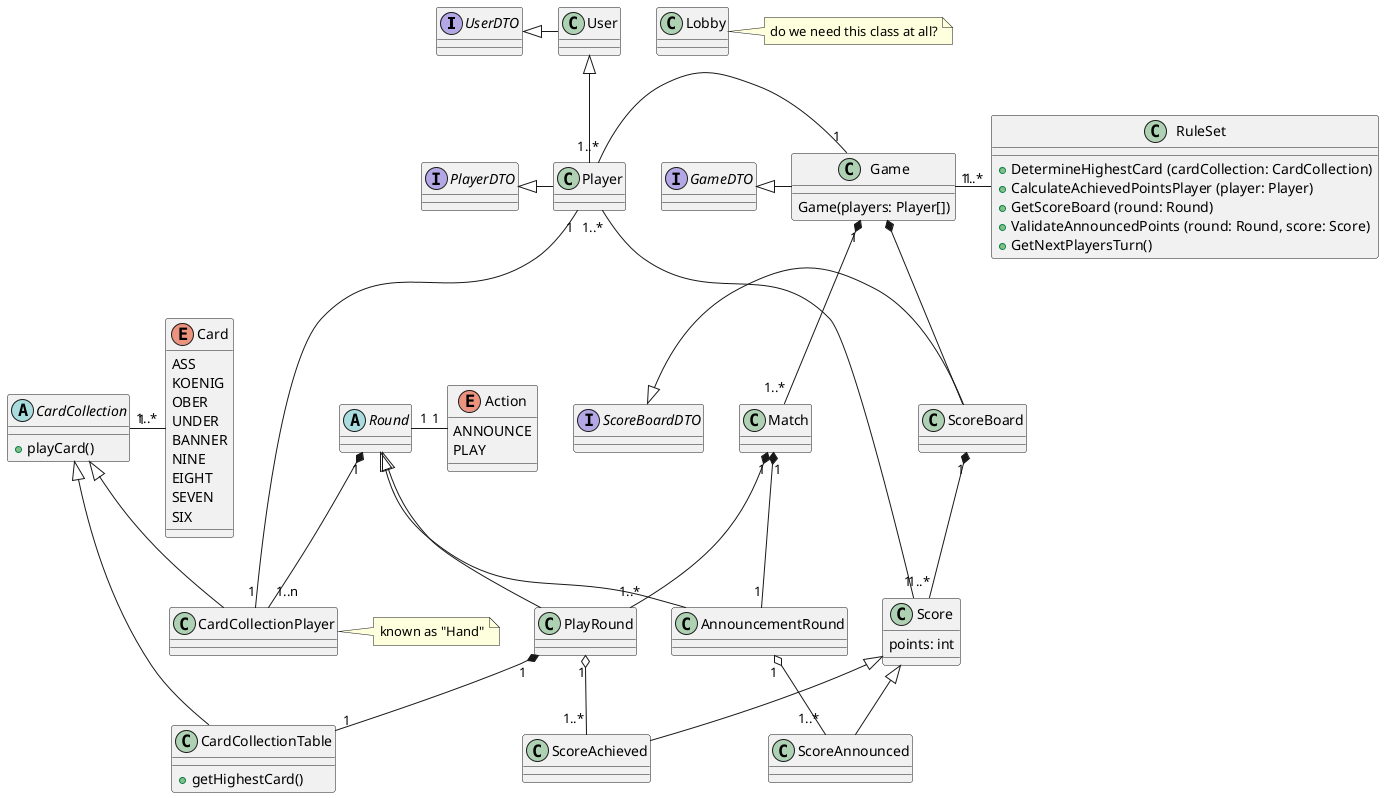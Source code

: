 @startuml
'https://plantuml.com/class-diagram

interface UserDTO
interface PlayerDTO
interface GameDTO
/'interface LobbyDTO'/
interface ScoreBoardDTO

PlayerDTO <|- Player
UserDTO <|- User
GameDTO <|- Game
/'LobbyDTO <|- Lobby'/
ScoreBoardDTO <|- ScoreBoard

Game "1" *-- "1..*" Match
Game *-- ScoreBoard
Score "1" - "1..*" Player
Match "1" *-- "1" AnnouncementRound
Match "1" *-- "1..*" PlayRound
/'Round "1" *-- "1..*" Turn
Turn *-- CardCollectionPlayer'/
Round "1" *-- "1..n" CardCollectionPlayer
ScoreBoard "1" *-- "1..*" Score
PlayRound "1" o-- "1..*" ScoreAchieved
AnnouncementRound "1" o-- "1..*" ScoreAnnounced
User <|-- Player
Round <|-- AnnouncementRound
Round <|-- PlayRound
Score <|-- ScoreAnnounced
Score <|-- ScoreAchieved
CardCollection <|-- CardCollectionPlayer
CardCollection <|-- CardCollectionTable

Player "1..*" - "1" Game
Player "1" - "1" CardCollectionPlayer
PlayRound "1" *-- "1" CardCollectionTable
Game "1" - "1..*" RuleSet
CardCollection "1" - "1..*" Card
/'Lobby "1" - "1..*" Player'/
Round "1" - "1" Action

class Player {

}

class Game {

Game(players: Player[])

}

class Lobby {

}
note right of Lobby: do we need this class at all?

class RuleSet {

+ DetermineHighestCard (cardCollection: CardCollection)
+ CalculateAchievedPointsPlayer (player: Player)
+ GetScoreBoard (round: Round)
+ ValidateAnnouncedPoints (round: Round, score: Score)
+ GetNextPlayersTurn()

}

class ScoreBoard {

}

class Score {
points: int
}

class ScoreAnnounced {

}

class ScoreAchieved {

}

class Match {

}

abstract class Round {

}

class AnnouncementRound {

}

class PlayRound {

}

enum Card {
ASS
KOENIG
OBER
UNDER
BANNER
NINE
EIGHT
SEVEN
SIX
}

enum Action {
ANNOUNCE
PLAY
}

/'class Turn {
+ Turn (player: Player)
+ announceScore()
+ playCard()
}'/

abstract class CardCollection{
+ playCard()
}

class CardCollectionPlayer {

}
note right of CardCollectionPlayer: known as "Hand"

class CardCollectionTable {
+getHighestCard()
}

@enduml